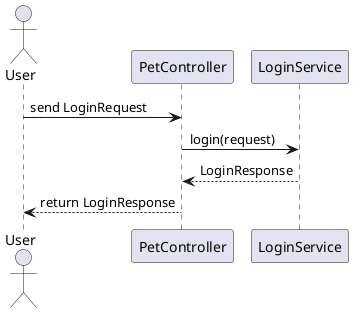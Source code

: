@startuml
actor User

participant "PetController" as Controller
participant "LoginService" as Service

User -> Controller : send LoginRequest
Controller -> Service : login(request)
Service --> Controller : LoginResponse
Controller --> User : return LoginResponse
@enduml
